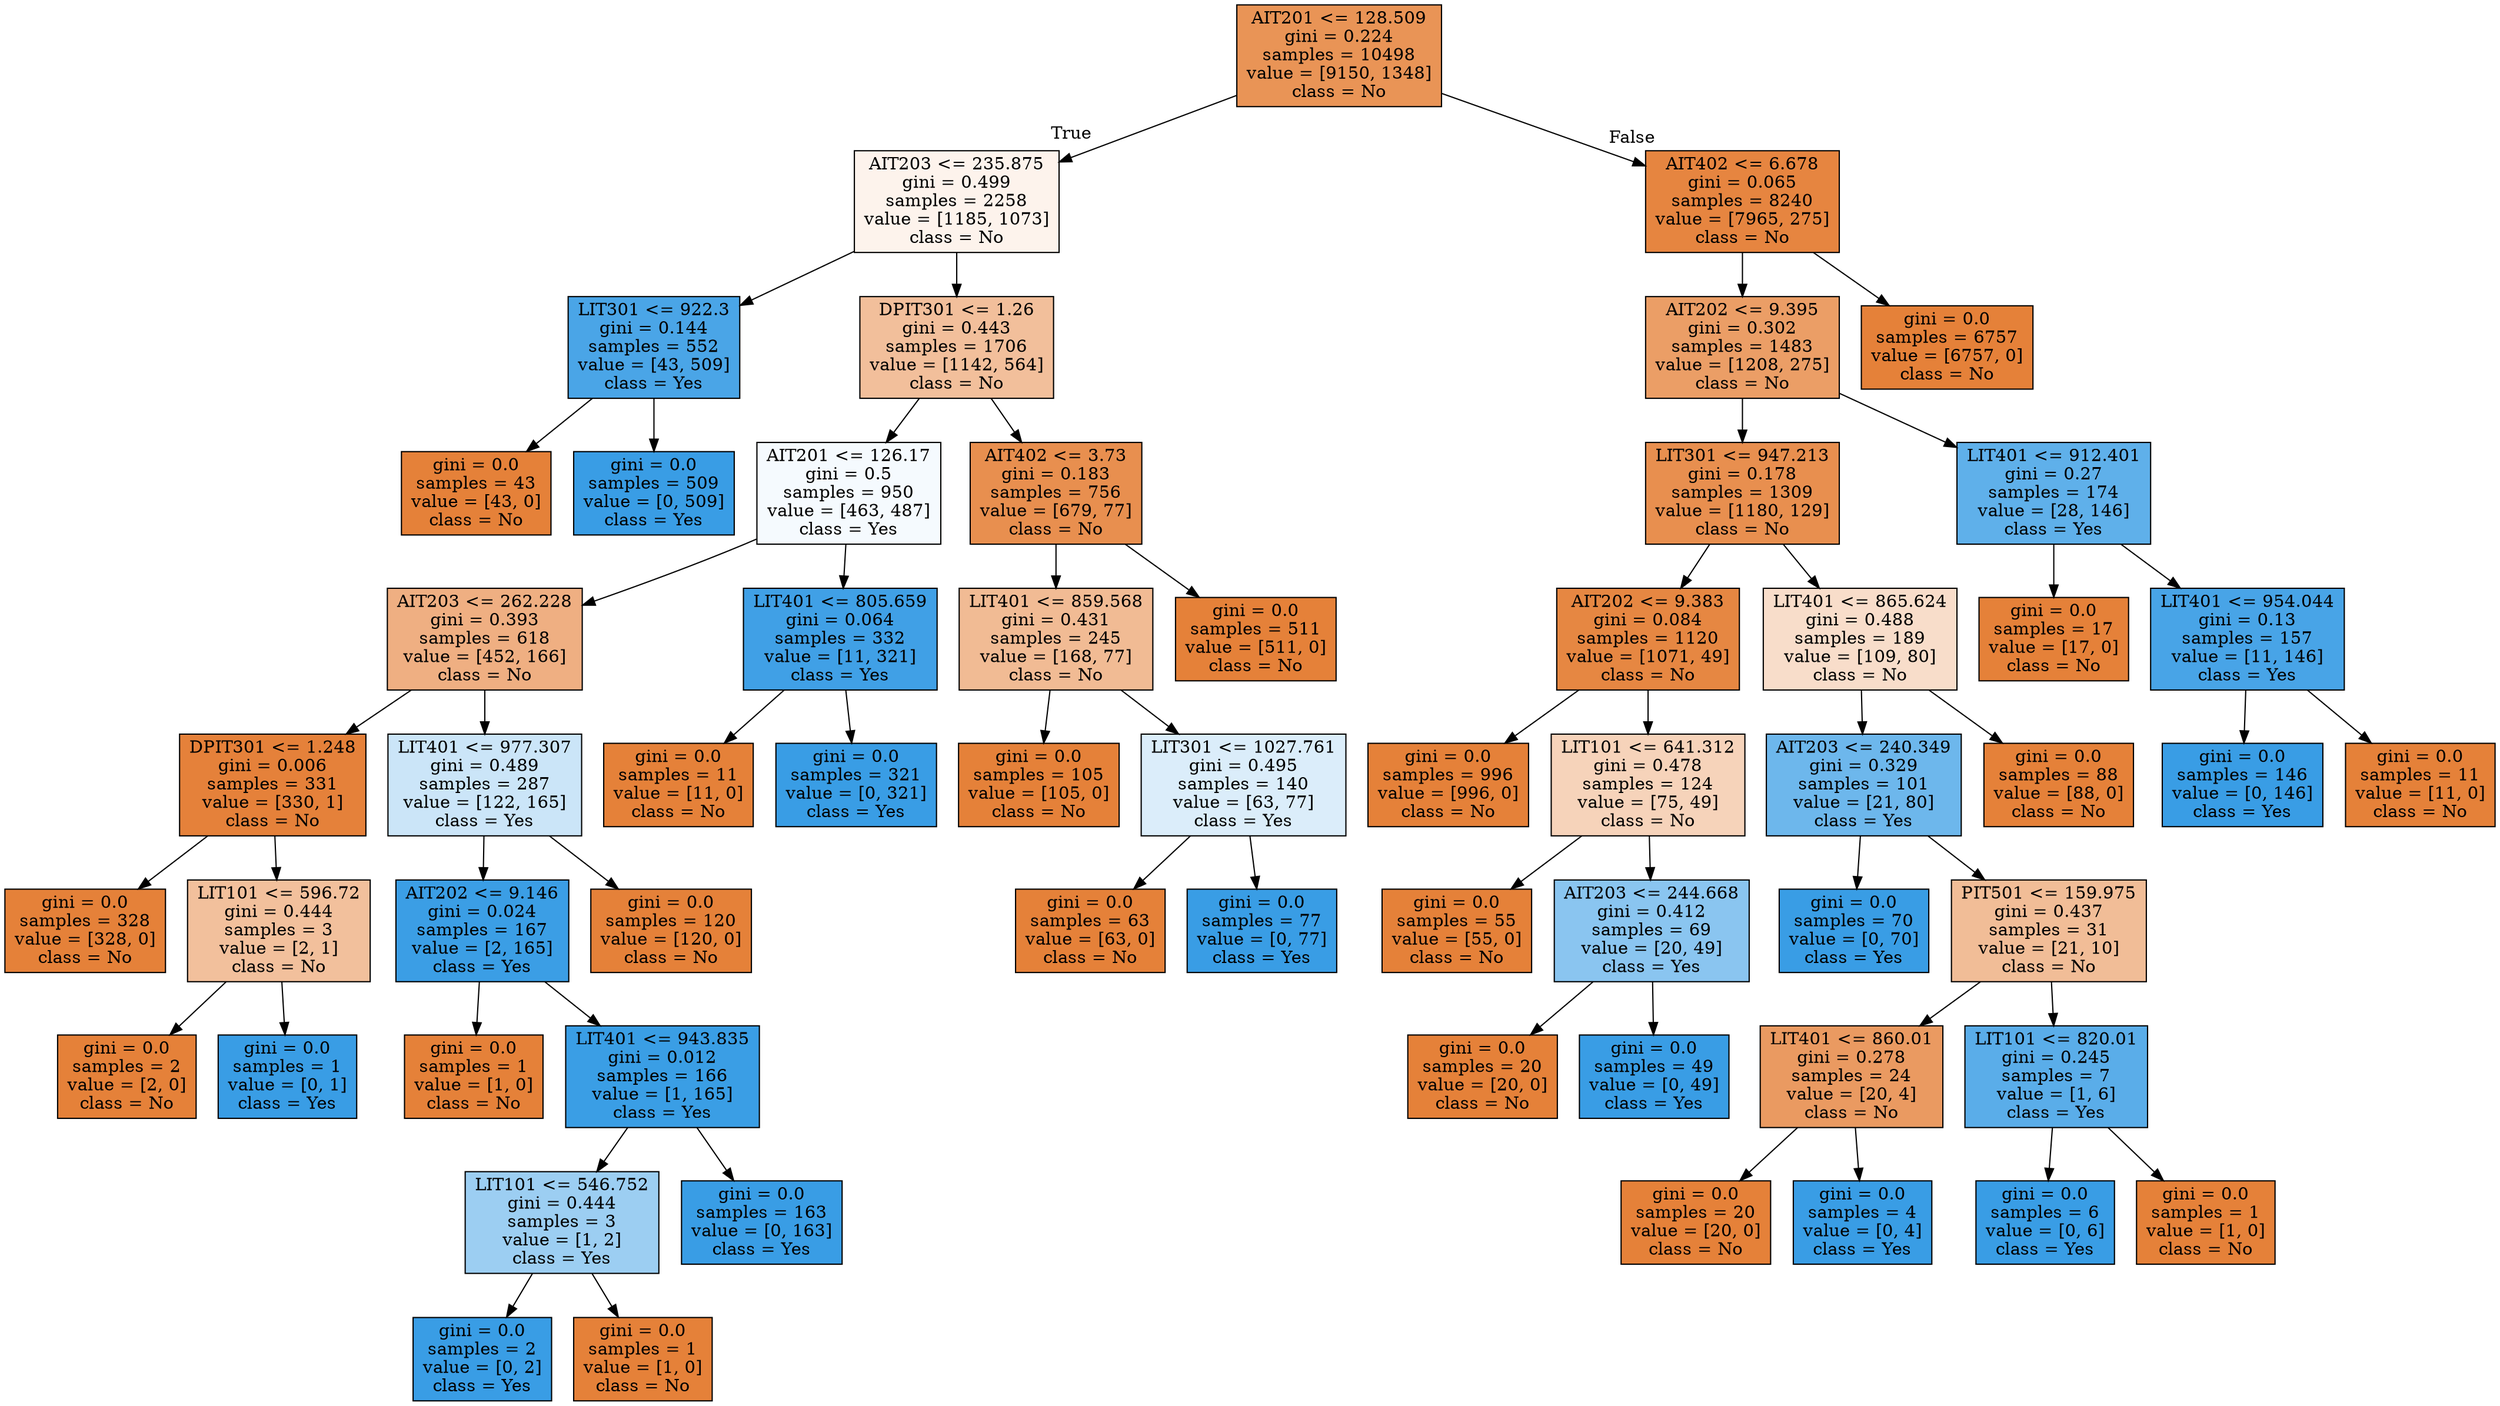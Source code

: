 digraph Tree {
node [shape=box, style="filled", color="black"] ;
0 [label="AIT201 <= 128.509\ngini = 0.224\nsamples = 10498\nvalue = [9150, 1348]\nclass = No", fillcolor="#e99456"] ;
1 [label="AIT203 <= 235.875\ngini = 0.499\nsamples = 2258\nvalue = [1185, 1073]\nclass = No", fillcolor="#fdf3ec"] ;
0 -> 1 [labeldistance=2.5, labelangle=45, headlabel="True"] ;
2 [label="LIT301 <= 922.3\ngini = 0.144\nsamples = 552\nvalue = [43, 509]\nclass = Yes", fillcolor="#4aa5e7"] ;
1 -> 2 ;
3 [label="gini = 0.0\nsamples = 43\nvalue = [43, 0]\nclass = No", fillcolor="#e58139"] ;
2 -> 3 ;
4 [label="gini = 0.0\nsamples = 509\nvalue = [0, 509]\nclass = Yes", fillcolor="#399de5"] ;
2 -> 4 ;
5 [label="DPIT301 <= 1.26\ngini = 0.443\nsamples = 1706\nvalue = [1142, 564]\nclass = No", fillcolor="#f2bf9b"] ;
1 -> 5 ;
6 [label="AIT201 <= 126.17\ngini = 0.5\nsamples = 950\nvalue = [463, 487]\nclass = Yes", fillcolor="#f5fafe"] ;
5 -> 6 ;
7 [label="AIT203 <= 262.228\ngini = 0.393\nsamples = 618\nvalue = [452, 166]\nclass = No", fillcolor="#efaf82"] ;
6 -> 7 ;
8 [label="DPIT301 <= 1.248\ngini = 0.006\nsamples = 331\nvalue = [330, 1]\nclass = No", fillcolor="#e5813a"] ;
7 -> 8 ;
9 [label="gini = 0.0\nsamples = 328\nvalue = [328, 0]\nclass = No", fillcolor="#e58139"] ;
8 -> 9 ;
10 [label="LIT101 <= 596.72\ngini = 0.444\nsamples = 3\nvalue = [2, 1]\nclass = No", fillcolor="#f2c09c"] ;
8 -> 10 ;
11 [label="gini = 0.0\nsamples = 2\nvalue = [2, 0]\nclass = No", fillcolor="#e58139"] ;
10 -> 11 ;
12 [label="gini = 0.0\nsamples = 1\nvalue = [0, 1]\nclass = Yes", fillcolor="#399de5"] ;
10 -> 12 ;
13 [label="LIT401 <= 977.307\ngini = 0.489\nsamples = 287\nvalue = [122, 165]\nclass = Yes", fillcolor="#cbe5f8"] ;
7 -> 13 ;
14 [label="AIT202 <= 9.146\ngini = 0.024\nsamples = 167\nvalue = [2, 165]\nclass = Yes", fillcolor="#3b9ee5"] ;
13 -> 14 ;
15 [label="gini = 0.0\nsamples = 1\nvalue = [1, 0]\nclass = No", fillcolor="#e58139"] ;
14 -> 15 ;
16 [label="LIT401 <= 943.835\ngini = 0.012\nsamples = 166\nvalue = [1, 165]\nclass = Yes", fillcolor="#3a9ee5"] ;
14 -> 16 ;
17 [label="LIT101 <= 546.752\ngini = 0.444\nsamples = 3\nvalue = [1, 2]\nclass = Yes", fillcolor="#9ccef2"] ;
16 -> 17 ;
18 [label="gini = 0.0\nsamples = 2\nvalue = [0, 2]\nclass = Yes", fillcolor="#399de5"] ;
17 -> 18 ;
19 [label="gini = 0.0\nsamples = 1\nvalue = [1, 0]\nclass = No", fillcolor="#e58139"] ;
17 -> 19 ;
20 [label="gini = 0.0\nsamples = 163\nvalue = [0, 163]\nclass = Yes", fillcolor="#399de5"] ;
16 -> 20 ;
21 [label="gini = 0.0\nsamples = 120\nvalue = [120, 0]\nclass = No", fillcolor="#e58139"] ;
13 -> 21 ;
22 [label="LIT401 <= 805.659\ngini = 0.064\nsamples = 332\nvalue = [11, 321]\nclass = Yes", fillcolor="#40a0e6"] ;
6 -> 22 ;
23 [label="gini = 0.0\nsamples = 11\nvalue = [11, 0]\nclass = No", fillcolor="#e58139"] ;
22 -> 23 ;
24 [label="gini = 0.0\nsamples = 321\nvalue = [0, 321]\nclass = Yes", fillcolor="#399de5"] ;
22 -> 24 ;
25 [label="AIT402 <= 3.73\ngini = 0.183\nsamples = 756\nvalue = [679, 77]\nclass = No", fillcolor="#e88f4f"] ;
5 -> 25 ;
26 [label="LIT401 <= 859.568\ngini = 0.431\nsamples = 245\nvalue = [168, 77]\nclass = No", fillcolor="#f1bb94"] ;
25 -> 26 ;
27 [label="gini = 0.0\nsamples = 105\nvalue = [105, 0]\nclass = No", fillcolor="#e58139"] ;
26 -> 27 ;
28 [label="LIT301 <= 1027.761\ngini = 0.495\nsamples = 140\nvalue = [63, 77]\nclass = Yes", fillcolor="#dbedfa"] ;
26 -> 28 ;
29 [label="gini = 0.0\nsamples = 63\nvalue = [63, 0]\nclass = No", fillcolor="#e58139"] ;
28 -> 29 ;
30 [label="gini = 0.0\nsamples = 77\nvalue = [0, 77]\nclass = Yes", fillcolor="#399de5"] ;
28 -> 30 ;
31 [label="gini = 0.0\nsamples = 511\nvalue = [511, 0]\nclass = No", fillcolor="#e58139"] ;
25 -> 31 ;
32 [label="AIT402 <= 6.678\ngini = 0.065\nsamples = 8240\nvalue = [7965, 275]\nclass = No", fillcolor="#e68540"] ;
0 -> 32 [labeldistance=2.5, labelangle=-45, headlabel="False"] ;
33 [label="AIT202 <= 9.395\ngini = 0.302\nsamples = 1483\nvalue = [1208, 275]\nclass = No", fillcolor="#eb9e66"] ;
32 -> 33 ;
34 [label="LIT301 <= 947.213\ngini = 0.178\nsamples = 1309\nvalue = [1180, 129]\nclass = No", fillcolor="#e88f4f"] ;
33 -> 34 ;
35 [label="AIT202 <= 9.383\ngini = 0.084\nsamples = 1120\nvalue = [1071, 49]\nclass = No", fillcolor="#e68742"] ;
34 -> 35 ;
36 [label="gini = 0.0\nsamples = 996\nvalue = [996, 0]\nclass = No", fillcolor="#e58139"] ;
35 -> 36 ;
37 [label="LIT101 <= 641.312\ngini = 0.478\nsamples = 124\nvalue = [75, 49]\nclass = No", fillcolor="#f6d3ba"] ;
35 -> 37 ;
38 [label="gini = 0.0\nsamples = 55\nvalue = [55, 0]\nclass = No", fillcolor="#e58139"] ;
37 -> 38 ;
39 [label="AIT203 <= 244.668\ngini = 0.412\nsamples = 69\nvalue = [20, 49]\nclass = Yes", fillcolor="#8ac5f0"] ;
37 -> 39 ;
40 [label="gini = 0.0\nsamples = 20\nvalue = [20, 0]\nclass = No", fillcolor="#e58139"] ;
39 -> 40 ;
41 [label="gini = 0.0\nsamples = 49\nvalue = [0, 49]\nclass = Yes", fillcolor="#399de5"] ;
39 -> 41 ;
42 [label="LIT401 <= 865.624\ngini = 0.488\nsamples = 189\nvalue = [109, 80]\nclass = No", fillcolor="#f8ddca"] ;
34 -> 42 ;
43 [label="AIT203 <= 240.349\ngini = 0.329\nsamples = 101\nvalue = [21, 80]\nclass = Yes", fillcolor="#6db7ec"] ;
42 -> 43 ;
44 [label="gini = 0.0\nsamples = 70\nvalue = [0, 70]\nclass = Yes", fillcolor="#399de5"] ;
43 -> 44 ;
45 [label="PIT501 <= 159.975\ngini = 0.437\nsamples = 31\nvalue = [21, 10]\nclass = No", fillcolor="#f1bd97"] ;
43 -> 45 ;
46 [label="LIT401 <= 860.01\ngini = 0.278\nsamples = 24\nvalue = [20, 4]\nclass = No", fillcolor="#ea9a61"] ;
45 -> 46 ;
47 [label="gini = 0.0\nsamples = 20\nvalue = [20, 0]\nclass = No", fillcolor="#e58139"] ;
46 -> 47 ;
48 [label="gini = 0.0\nsamples = 4\nvalue = [0, 4]\nclass = Yes", fillcolor="#399de5"] ;
46 -> 48 ;
49 [label="LIT101 <= 820.01\ngini = 0.245\nsamples = 7\nvalue = [1, 6]\nclass = Yes", fillcolor="#5aade9"] ;
45 -> 49 ;
50 [label="gini = 0.0\nsamples = 6\nvalue = [0, 6]\nclass = Yes", fillcolor="#399de5"] ;
49 -> 50 ;
51 [label="gini = 0.0\nsamples = 1\nvalue = [1, 0]\nclass = No", fillcolor="#e58139"] ;
49 -> 51 ;
52 [label="gini = 0.0\nsamples = 88\nvalue = [88, 0]\nclass = No", fillcolor="#e58139"] ;
42 -> 52 ;
53 [label="LIT401 <= 912.401\ngini = 0.27\nsamples = 174\nvalue = [28, 146]\nclass = Yes", fillcolor="#5fb0ea"] ;
33 -> 53 ;
54 [label="gini = 0.0\nsamples = 17\nvalue = [17, 0]\nclass = No", fillcolor="#e58139"] ;
53 -> 54 ;
55 [label="LIT401 <= 954.044\ngini = 0.13\nsamples = 157\nvalue = [11, 146]\nclass = Yes", fillcolor="#48a4e7"] ;
53 -> 55 ;
56 [label="gini = 0.0\nsamples = 146\nvalue = [0, 146]\nclass = Yes", fillcolor="#399de5"] ;
55 -> 56 ;
57 [label="gini = 0.0\nsamples = 11\nvalue = [11, 0]\nclass = No", fillcolor="#e58139"] ;
55 -> 57 ;
58 [label="gini = 0.0\nsamples = 6757\nvalue = [6757, 0]\nclass = No", fillcolor="#e58139"] ;
32 -> 58 ;
}